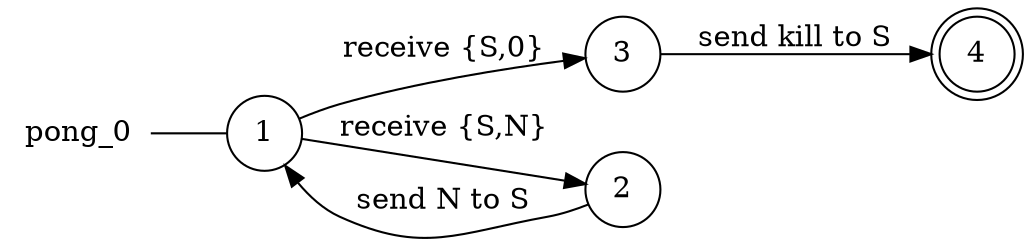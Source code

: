 digraph pong_0 {
	rankdir="LR";
	n_0 [label="pong_0", shape="plaintext"];
	n_1 [id="1", shape=circle, label="1"];
	n_0 -> n_1 [arrowhead=none];
	n_2 [id="2", shape=circle, label="3"];
	n_3 [id="4", shape=doublecircle, label="4"];
	n_4 [id="3", shape=circle, label="2"];

	n_1 -> n_4 [id="[$e|0]", label="receive {S,N}"];
	n_1 -> n_2 [id="[$e|4]", label="receive {S,0}"];
	n_4 -> n_1 [id="[$e|6]", label="send N to S"];
	n_2 -> n_3 [id="[$e|5]", label="send kill to S"];
}
